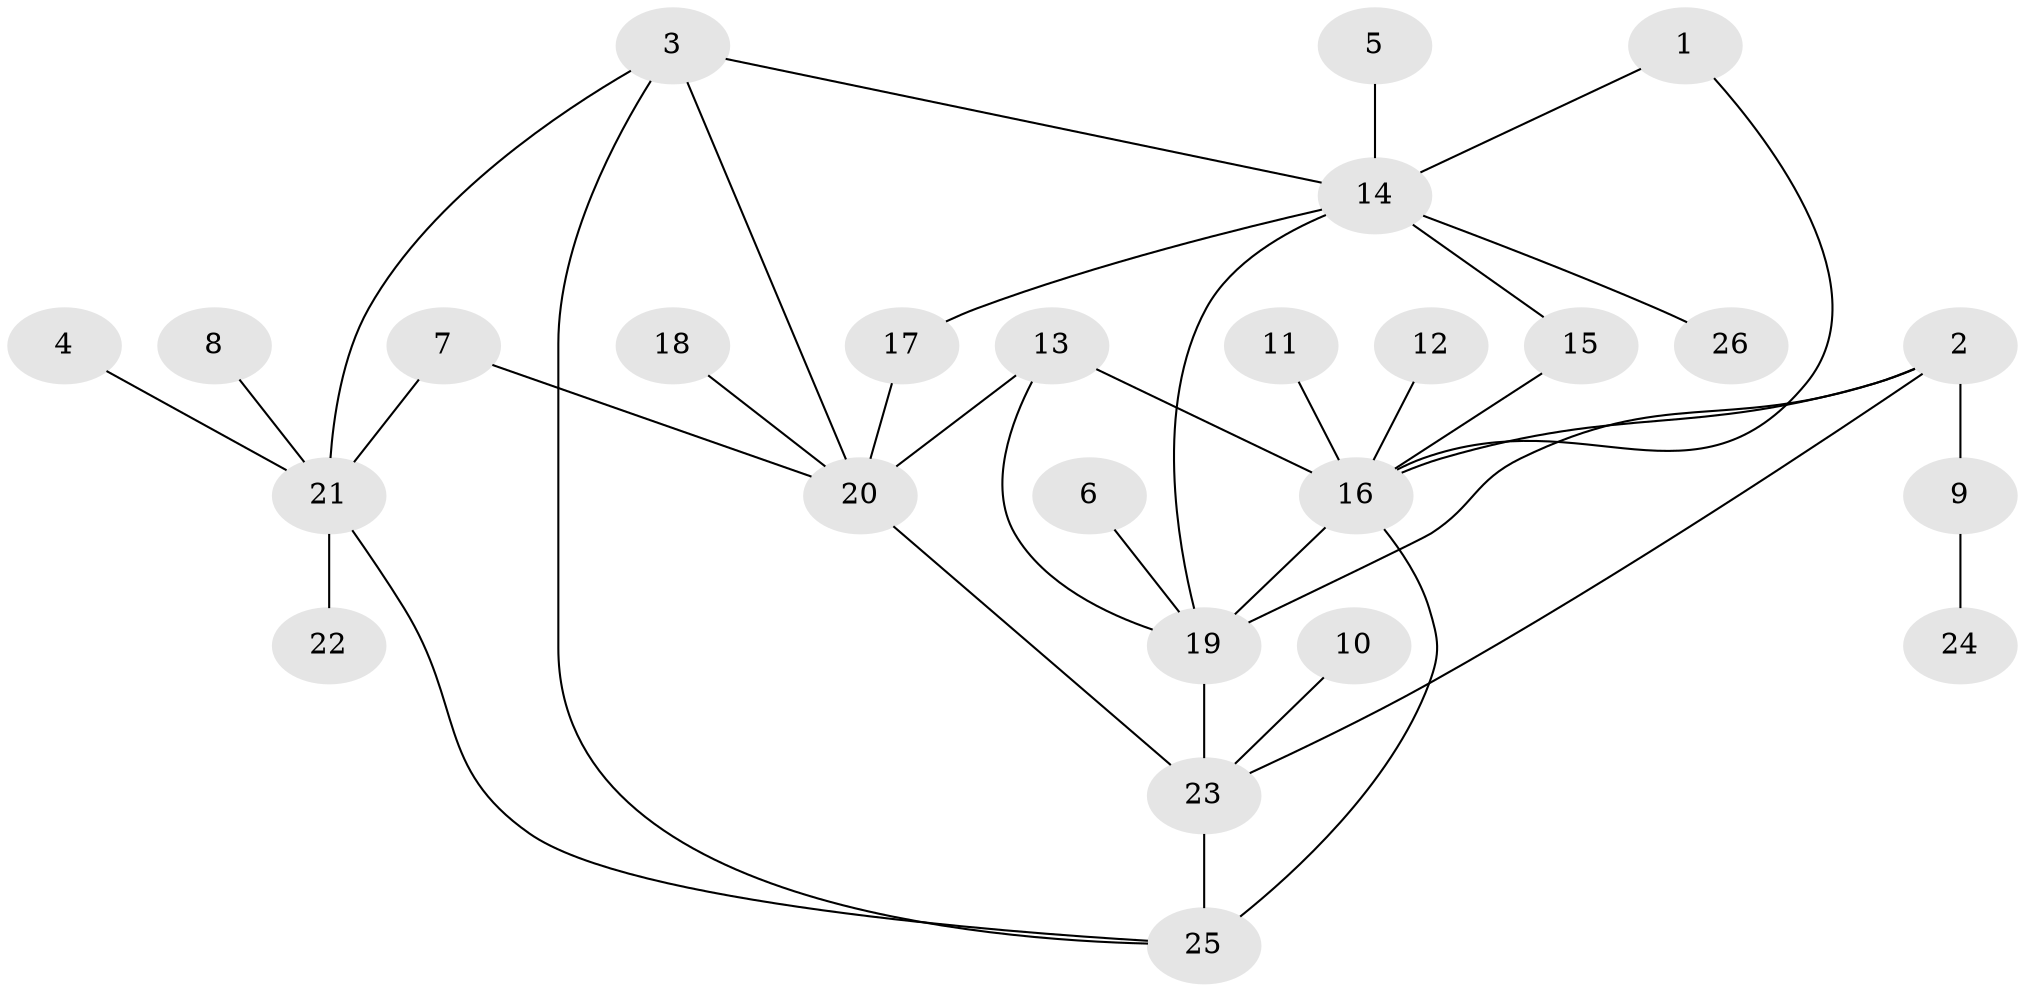 // original degree distribution, {7: 0.047619047619047616, 5: 0.031746031746031744, 9: 0.031746031746031744, 2: 0.20634920634920634, 4: 0.047619047619047616, 11: 0.015873015873015872, 13: 0.015873015873015872, 6: 0.015873015873015872, 3: 0.047619047619047616, 1: 0.5396825396825397}
// Generated by graph-tools (version 1.1) at 2025/37/03/04/25 23:37:36]
// undirected, 26 vertices, 37 edges
graph export_dot {
  node [color=gray90,style=filled];
  1;
  2;
  3;
  4;
  5;
  6;
  7;
  8;
  9;
  10;
  11;
  12;
  13;
  14;
  15;
  16;
  17;
  18;
  19;
  20;
  21;
  22;
  23;
  24;
  25;
  26;
  1 -- 14 [weight=2.0];
  1 -- 16 [weight=2.0];
  2 -- 9 [weight=1.0];
  2 -- 16 [weight=1.0];
  2 -- 19 [weight=1.0];
  2 -- 23 [weight=1.0];
  3 -- 14 [weight=1.0];
  3 -- 20 [weight=1.0];
  3 -- 21 [weight=1.0];
  3 -- 25 [weight=1.0];
  4 -- 21 [weight=1.0];
  5 -- 14 [weight=1.0];
  6 -- 19 [weight=1.0];
  7 -- 20 [weight=1.0];
  7 -- 21 [weight=1.0];
  8 -- 21 [weight=1.0];
  9 -- 24 [weight=1.0];
  10 -- 23 [weight=1.0];
  11 -- 16 [weight=1.0];
  12 -- 16 [weight=1.0];
  13 -- 16 [weight=1.0];
  13 -- 19 [weight=1.0];
  13 -- 20 [weight=2.0];
  14 -- 15 [weight=1.0];
  14 -- 17 [weight=2.0];
  14 -- 19 [weight=1.0];
  14 -- 26 [weight=1.0];
  15 -- 16 [weight=1.0];
  16 -- 19 [weight=2.0];
  16 -- 25 [weight=1.0];
  17 -- 20 [weight=1.0];
  18 -- 20 [weight=1.0];
  19 -- 23 [weight=1.0];
  20 -- 23 [weight=1.0];
  21 -- 22 [weight=1.0];
  21 -- 25 [weight=1.0];
  23 -- 25 [weight=2.0];
}
